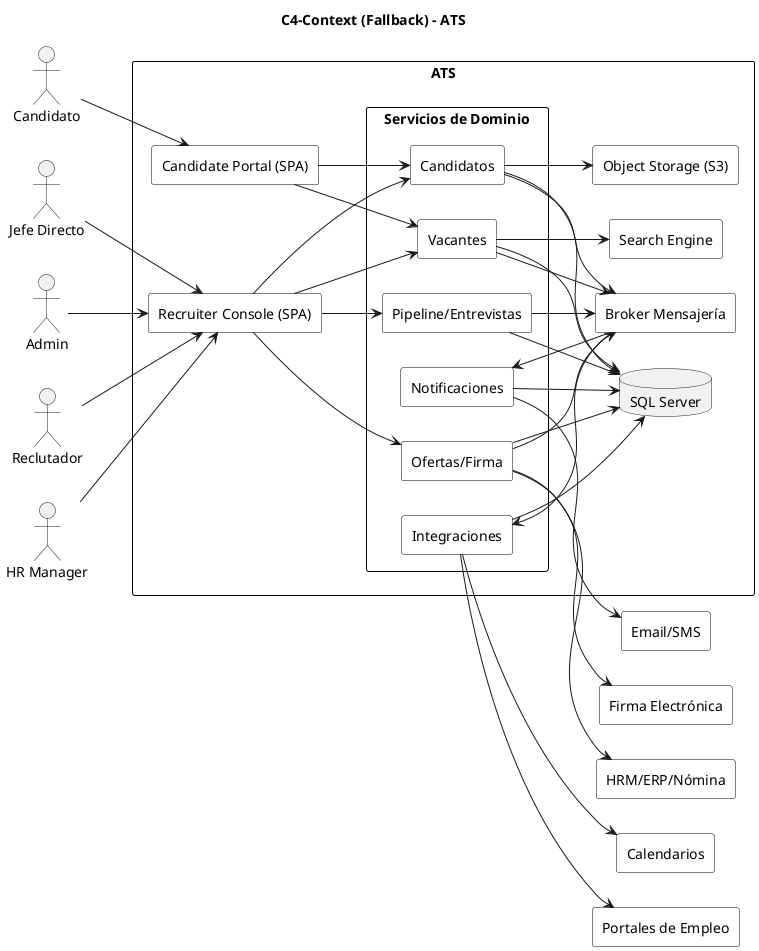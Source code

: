 
@startuml ATS_C4_Context_Fallback
title C4-Context (Fallback) - ATS

skinparam rectangle {
  BackgroundColor White
  BorderColor Black
}
left to right direction

' Actores
actor "Candidato"
actor "Reclutador"
actor "HR Manager"
actor "Jefe Directo"
actor "Admin"

' Sistema principal y contenedores a alto nivel (estilo fallback con rectangles)
rectangle "ATS" {
  rectangle "Candidate Portal (SPA)" as CandPortal
  rectangle "Recruiter Console (SPA)" as RecConsole

  rectangle "Servicios de Dominio" as Domain {
    rectangle "Vacantes"
    rectangle "Pipeline/Entrevistas"
    rectangle "Candidatos"
    rectangle "Ofertas/Firma"
    rectangle "Notificaciones"
    rectangle "Integraciones"
  }

  database "SQL Server"
  rectangle "Object Storage (S3)"
  rectangle "Search Engine"
  rectangle "Broker Mensajería"
}

' Sistemas externos
rectangle "Portales de Empleo" as EXT1
rectangle "Calendarios" as EXT2
rectangle "Firma Electrónica" as EXT3
rectangle "HRM/ERP/Nómina" as EXT4
rectangle "Email/SMS" as EXT5

' Relaciones de actores con UIs
"Candidato" --> CandPortal
"Reclutador" --> RecConsole
"HR Manager" --> RecConsole
"Jefe Directo" --> RecConsole
"Admin" --> RecConsole

' Relaciones UI -> Dominios principales
CandPortal --> "Vacantes"
CandPortal --> "Candidatos"
RecConsole --> "Vacantes"
RecConsole --> "Pipeline/Entrevistas"
RecConsole --> "Candidatos"
RecConsole --> "Ofertas/Firma"

' Persistencia y componentes internos
"Vacantes" --> "SQL Server"
"Pipeline/Entrevistas" --> "SQL Server"
"Candidatos" --> "SQL Server"
"Ofertas/Firma" --> "SQL Server"
"Notificaciones" --> "SQL Server"
"Integraciones" --> "SQL Server"
"Candidatos" --> "Object Storage (S3)"
"Vacantes" --> "Search Engine"

' Mensajería / eventos
"Vacantes" --> "Broker Mensajería"
"Pipeline/Entrevistas" --> "Broker Mensajería"
"Candidatos" --> "Broker Mensajería"
"Ofertas/Firma" --> "Broker Mensajería"
"Broker Mensajería" --> "Notificaciones"
"Broker Mensajería" --> "Integraciones"

' Integraciones externas
"Integraciones" --> EXT1
"Integraciones" --> EXT2
"Ofertas/Firma" --> EXT3
"Ofertas/Firma" --> EXT4
"Notificaciones" --> EXT5
@enduml
